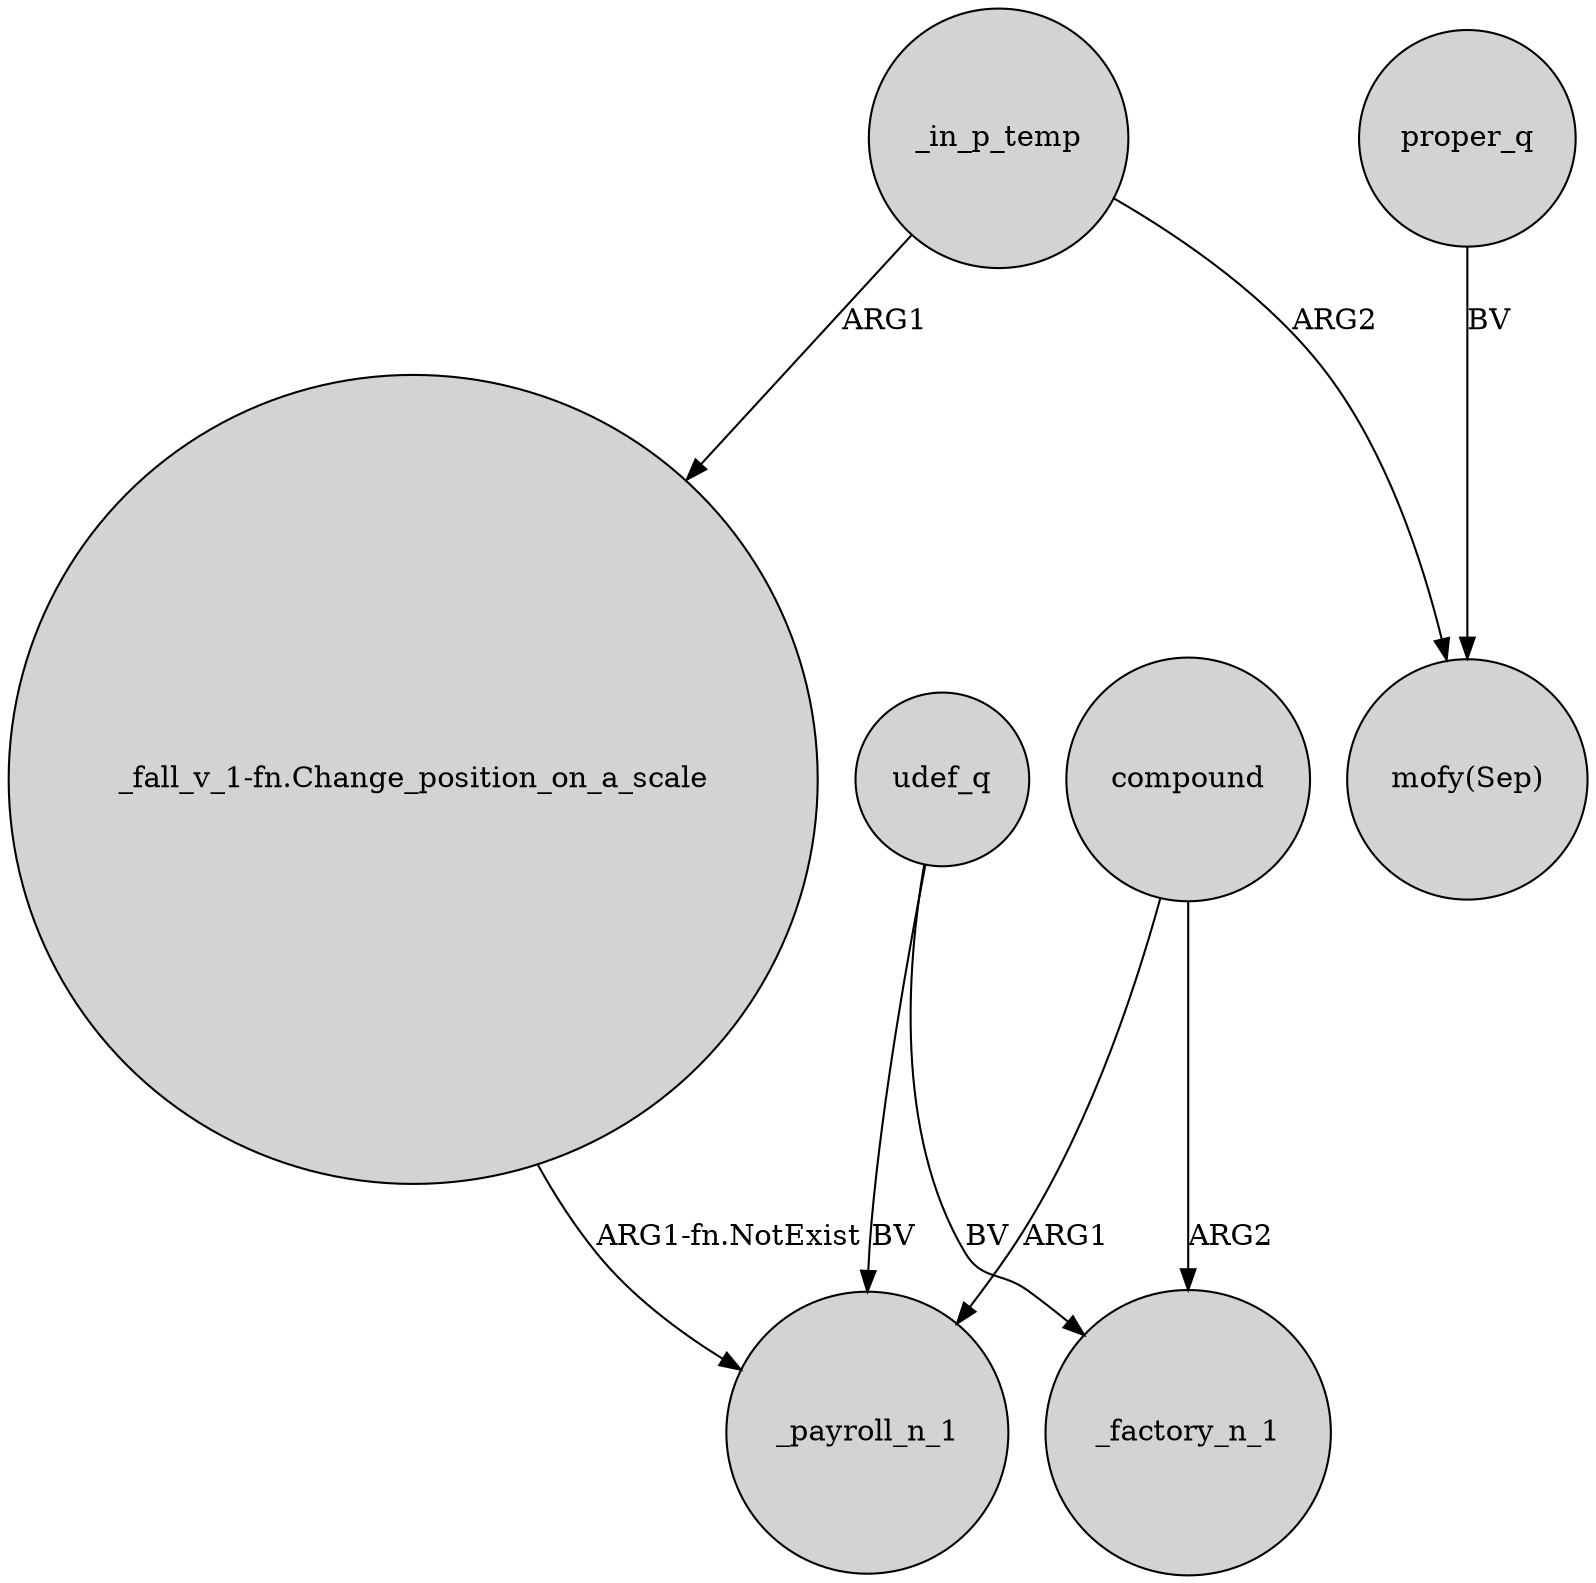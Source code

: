 digraph {
	node [shape=circle style=filled]
	udef_q -> _payroll_n_1 [label=BV]
	udef_q -> _factory_n_1 [label=BV]
	_in_p_temp -> "_fall_v_1-fn.Change_position_on_a_scale" [label=ARG1]
	proper_q -> "mofy(Sep)" [label=BV]
	compound -> _payroll_n_1 [label=ARG1]
	_in_p_temp -> "mofy(Sep)" [label=ARG2]
	compound -> _factory_n_1 [label=ARG2]
	"_fall_v_1-fn.Change_position_on_a_scale" -> _payroll_n_1 [label="ARG1-fn.NotExist"]
}
